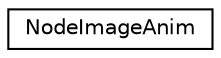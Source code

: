 digraph G
{
  edge [fontname="Helvetica",fontsize="10",labelfontname="Helvetica",labelfontsize="10"];
  node [fontname="Helvetica",fontsize="10",shape=record];
  rankdir=LR;
  Node1 [label="NodeImageAnim",height=0.2,width=0.4,color="black", fillcolor="white", style="filled",URL="$d8/d43/structNodeImageAnim.html"];
}
